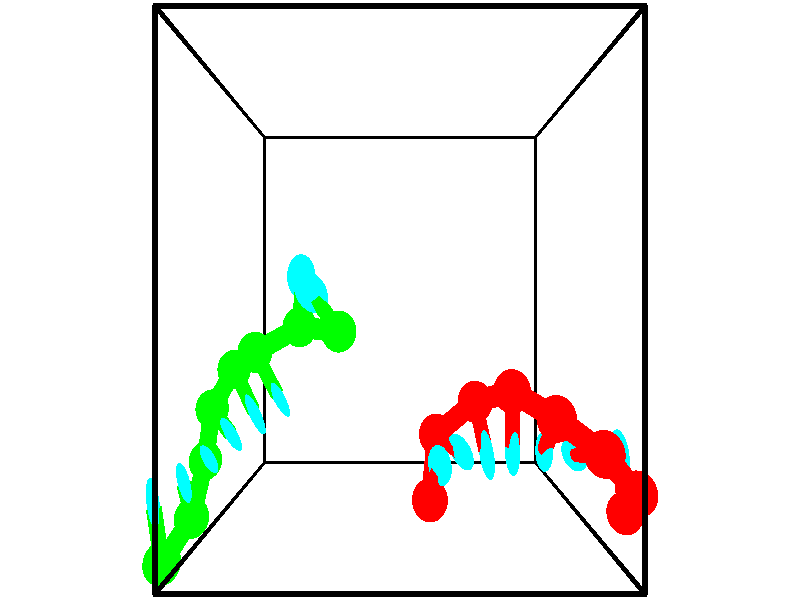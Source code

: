 // switches for output
#declare DRAW_BASES = 1; // possible values are 0, 1; only relevant for DNA ribbons
#declare DRAW_BASES_TYPE = 3; // possible values are 1, 2, 3; only relevant for DNA ribbons
#declare DRAW_FOG = 0; // set to 1 to enable fog

#include "colors.inc"

#include "transforms.inc"
background { rgb <1, 1, 1>}

#default {
   normal{
       ripples 0.25
       frequency 0.20
       turbulence 0.2
       lambda 5
   }
	finish {
		phong 0.1
		phong_size 40.
	}
}

// original window dimensions: 1024x640


// camera settings

camera {
	sky <-0, 1, 0>
	up <-0, 1, 0>
	right 1.6 * <1, 0, 0>
	location <2.5, 2.5, 11.1562>
	look_at <2.5, 2.5, 2.5>
	direction <0, 0, -8.6562>
	angle 67.0682
}


# declare cpy_camera_pos = <2.5, 2.5, 11.1562>;
# if (DRAW_FOG = 1)
fog {
	fog_type 2
	up vnormalize(cpy_camera_pos)
	color rgbt<1,1,1,0.3>
	distance 1e-5
	fog_alt 3e-3
	fog_offset 4
}
# end


// LIGHTS

# declare lum = 6;
global_settings {
	ambient_light rgb lum * <0.05, 0.05, 0.05>
	max_trace_level 15
}# declare cpy_direct_light_amount = 0.25;
light_source
{	1000 * <-1, -1, 1>,
	rgb lum * cpy_direct_light_amount
	parallel
}

light_source
{	1000 * <1, 1, -1>,
	rgb lum * cpy_direct_light_amount
	parallel
}

// strand 0

// nucleotide -1

// particle -1
sphere {
	<2.919031, 0.164395, 2.701136> 0.250000
	pigment { color rgbt <1,0,0,0> }
	no_shadow
}
cylinder {
	<2.979794, 0.454895, 2.969311>,  <3.016251, 0.629195, 3.130216>, 0.100000
	pigment { color rgbt <1,0,0,0> }
	no_shadow
}
cylinder {
	<2.979794, 0.454895, 2.969311>,  <2.919031, 0.164395, 2.701136>, 0.100000
	pigment { color rgbt <1,0,0,0> }
	no_shadow
}

// particle -1
sphere {
	<2.979794, 0.454895, 2.969311> 0.100000
	pigment { color rgbt <1,0,0,0> }
	no_shadow
}
sphere {
	0, 1
	scale<0.080000,0.200000,0.300000>
	matrix <0.755073, 0.352437, -0.552859,
		-0.637801, 0.590211, -0.494834,
		0.151906, 0.726250, 0.670437,
		3.025365, 0.672770, 3.170442>
	pigment { color rgbt <0,1,1,0> }
	no_shadow
}
cylinder {
	<3.028460, 0.865323, 2.340899>,  <2.919031, 0.164395, 2.701136>, 0.130000
	pigment { color rgbt <1,0,0,0> }
	no_shadow
}

// nucleotide -1

// particle -1
sphere {
	<3.028460, 0.865323, 2.340899> 0.250000
	pigment { color rgbt <1,0,0,0> }
	no_shadow
}
cylinder {
	<3.197960, 0.818645, 2.700191>,  <3.299660, 0.790639, 2.915767>, 0.100000
	pigment { color rgbt <1,0,0,0> }
	no_shadow
}
cylinder {
	<3.197960, 0.818645, 2.700191>,  <3.028460, 0.865323, 2.340899>, 0.100000
	pigment { color rgbt <1,0,0,0> }
	no_shadow
}

// particle -1
sphere {
	<3.197960, 0.818645, 2.700191> 0.100000
	pigment { color rgbt <1,0,0,0> }
	no_shadow
}
sphere {
	0, 1
	scale<0.080000,0.200000,0.300000>
	matrix <0.887265, 0.252954, -0.385714,
		-0.182201, 0.960415, 0.210727,
		0.423750, -0.116693, 0.898231,
		3.325085, 0.783638, 2.969661>
	pigment { color rgbt <0,1,1,0> }
	no_shadow
}
cylinder {
	<3.581619, 1.279114, 2.462532>,  <3.028460, 0.865323, 2.340899>, 0.130000
	pigment { color rgbt <1,0,0,0> }
	no_shadow
}

// nucleotide -1

// particle -1
sphere {
	<3.581619, 1.279114, 2.462532> 0.250000
	pigment { color rgbt <1,0,0,0> }
	no_shadow
}
cylinder {
	<3.640776, 0.969833, 2.709202>,  <3.676270, 0.784265, 2.857204>, 0.100000
	pigment { color rgbt <1,0,0,0> }
	no_shadow
}
cylinder {
	<3.640776, 0.969833, 2.709202>,  <3.581619, 1.279114, 2.462532>, 0.100000
	pigment { color rgbt <1,0,0,0> }
	no_shadow
}

// particle -1
sphere {
	<3.640776, 0.969833, 2.709202> 0.100000
	pigment { color rgbt <1,0,0,0> }
	no_shadow
}
sphere {
	0, 1
	scale<0.080000,0.200000,0.300000>
	matrix <0.984128, 0.053216, -0.169291,
		0.098079, 0.631924, 0.768799,
		0.147891, -0.773201, 0.616675,
		3.685143, 0.737873, 2.894204>
	pigment { color rgbt <0,1,1,0> }
	no_shadow
}
cylinder {
	<4.013811, 1.471437, 3.007660>,  <3.581619, 1.279114, 2.462532>, 0.130000
	pigment { color rgbt <1,0,0,0> }
	no_shadow
}

// nucleotide -1

// particle -1
sphere {
	<4.013811, 1.471437, 3.007660> 0.250000
	pigment { color rgbt <1,0,0,0> }
	no_shadow
}
cylinder {
	<4.027386, 1.077782, 2.938007>,  <4.035531, 0.841589, 2.896216>, 0.100000
	pigment { color rgbt <1,0,0,0> }
	no_shadow
}
cylinder {
	<4.027386, 1.077782, 2.938007>,  <4.013811, 1.471437, 3.007660>, 0.100000
	pigment { color rgbt <1,0,0,0> }
	no_shadow
}

// particle -1
sphere {
	<4.027386, 1.077782, 2.938007> 0.100000
	pigment { color rgbt <1,0,0,0> }
	no_shadow
}
sphere {
	0, 1
	scale<0.080000,0.200000,0.300000>
	matrix <0.980971, 0.066128, -0.182547,
		0.191167, -0.164623, 0.967654,
		0.033937, -0.984137, -0.174132,
		4.037567, 0.782540, 2.885768>
	pigment { color rgbt <0,1,1,0> }
	no_shadow
}
cylinder {
	<4.494979, 1.239513, 3.465877>,  <4.013811, 1.471437, 3.007660>, 0.130000
	pigment { color rgbt <1,0,0,0> }
	no_shadow
}

// nucleotide -1

// particle -1
sphere {
	<4.494979, 1.239513, 3.465877> 0.250000
	pigment { color rgbt <1,0,0,0> }
	no_shadow
}
cylinder {
	<4.476099, 0.977848, 3.163925>,  <4.464771, 0.820849, 2.982754>, 0.100000
	pigment { color rgbt <1,0,0,0> }
	no_shadow
}
cylinder {
	<4.476099, 0.977848, 3.163925>,  <4.494979, 1.239513, 3.465877>, 0.100000
	pigment { color rgbt <1,0,0,0> }
	no_shadow
}

// particle -1
sphere {
	<4.476099, 0.977848, 3.163925> 0.100000
	pigment { color rgbt <1,0,0,0> }
	no_shadow
}
sphere {
	0, 1
	scale<0.080000,0.200000,0.300000>
	matrix <0.980347, 0.114581, -0.160592,
		0.191548, -0.747624, 0.635899,
		-0.047201, -0.654163, -0.754879,
		4.461939, 0.781599, 2.937461>
	pigment { color rgbt <0,1,1,0> }
	no_shadow
}
cylinder {
	<5.071227, 0.884347, 3.565468>,  <4.494979, 1.239513, 3.465877>, 0.130000
	pigment { color rgbt <1,0,0,0> }
	no_shadow
}

// nucleotide -1

// particle -1
sphere {
	<5.071227, 0.884347, 3.565468> 0.250000
	pigment { color rgbt <1,0,0,0> }
	no_shadow
}
cylinder {
	<4.964239, 0.806503, 3.187984>,  <4.900046, 0.759797, 2.961494>, 0.100000
	pigment { color rgbt <1,0,0,0> }
	no_shadow
}
cylinder {
	<4.964239, 0.806503, 3.187984>,  <5.071227, 0.884347, 3.565468>, 0.100000
	pigment { color rgbt <1,0,0,0> }
	no_shadow
}

// particle -1
sphere {
	<4.964239, 0.806503, 3.187984> 0.100000
	pigment { color rgbt <1,0,0,0> }
	no_shadow
}
sphere {
	0, 1
	scale<0.080000,0.200000,0.300000>
	matrix <0.931572, 0.198057, -0.304872,
		0.246239, -0.960678, 0.128317,
		-0.267470, -0.194608, -0.943709,
		4.883998, 0.748121, 2.904872>
	pigment { color rgbt <0,1,1,0> }
	no_shadow
}
cylinder {
	<5.610601, 0.382222, 3.250354>,  <5.071227, 0.884347, 3.565468>, 0.130000
	pigment { color rgbt <1,0,0,0> }
	no_shadow
}

// nucleotide -1

// particle -1
sphere {
	<5.610601, 0.382222, 3.250354> 0.250000
	pigment { color rgbt <1,0,0,0> }
	no_shadow
}
cylinder {
	<5.429089, 0.531437, 2.926643>,  <5.320181, 0.620966, 2.732417>, 0.100000
	pigment { color rgbt <1,0,0,0> }
	no_shadow
}
cylinder {
	<5.429089, 0.531437, 2.926643>,  <5.610601, 0.382222, 3.250354>, 0.100000
	pigment { color rgbt <1,0,0,0> }
	no_shadow
}

// particle -1
sphere {
	<5.429089, 0.531437, 2.926643> 0.100000
	pigment { color rgbt <1,0,0,0> }
	no_shadow
}
sphere {
	0, 1
	scale<0.080000,0.200000,0.300000>
	matrix <0.889545, 0.243488, -0.386554,
		0.052850, -0.895297, -0.442323,
		-0.453781, 0.373036, -0.809275,
		5.292954, 0.643348, 2.683861>
	pigment { color rgbt <0,1,1,0> }
	no_shadow
}
cylinder {
	<5.715311, -0.042365, 2.523670>,  <5.610601, 0.382222, 3.250354>, 0.130000
	pigment { color rgbt <1,0,0,0> }
	no_shadow
}

// nucleotide -1

// particle -1
sphere {
	<5.715311, -0.042365, 2.523670> 0.250000
	pigment { color rgbt <1,0,0,0> }
	no_shadow
}
cylinder {
	<5.674940, 0.355438, 2.512581>,  <5.650718, 0.594120, 2.505928>, 0.100000
	pigment { color rgbt <1,0,0,0> }
	no_shadow
}
cylinder {
	<5.674940, 0.355438, 2.512581>,  <5.715311, -0.042365, 2.523670>, 0.100000
	pigment { color rgbt <1,0,0,0> }
	no_shadow
}

// particle -1
sphere {
	<5.674940, 0.355438, 2.512581> 0.100000
	pigment { color rgbt <1,0,0,0> }
	no_shadow
}
sphere {
	0, 1
	scale<0.080000,0.200000,0.300000>
	matrix <0.954374, 0.088908, -0.285070,
		-0.281040, -0.055228, -0.958106,
		-0.100927, 0.994508, -0.027722,
		5.644662, 0.653790, 2.504264>
	pigment { color rgbt <0,1,1,0> }
	no_shadow
}
// strand 1

// nucleotide -1

// particle -1
sphere {
	<1.622782, 2.120963, 2.484807> 0.250000
	pigment { color rgbt <0,1,0,0> }
	no_shadow
}
cylinder {
	<1.429070, 2.386440, 2.712837>,  <1.312842, 2.545727, 2.849655>, 0.100000
	pigment { color rgbt <0,1,0,0> }
	no_shadow
}
cylinder {
	<1.429070, 2.386440, 2.712837>,  <1.622782, 2.120963, 2.484807>, 0.100000
	pigment { color rgbt <0,1,0,0> }
	no_shadow
}

// particle -1
sphere {
	<1.429070, 2.386440, 2.712837> 0.100000
	pigment { color rgbt <0,1,0,0> }
	no_shadow
}
sphere {
	0, 1
	scale<0.080000,0.200000,0.300000>
	matrix <-0.372797, 0.432935, -0.820725,
		-0.791515, -0.609983, 0.037761,
		-0.484280, 0.663693, 0.570074,
		1.283785, 2.585548, 2.883860>
	pigment { color rgbt <0,1,1,0> }
	no_shadow
}
cylinder {
	<1.018140, 2.167399, 2.233101>,  <1.622782, 2.120963, 2.484807>, 0.130000
	pigment { color rgbt <0,1,0,0> }
	no_shadow
}

// nucleotide -1

// particle -1
sphere {
	<1.018140, 2.167399, 2.233101> 0.250000
	pigment { color rgbt <0,1,0,0> }
	no_shadow
}
cylinder {
	<1.063396, 2.512562, 2.430115>,  <1.090550, 2.719659, 2.548323>, 0.100000
	pigment { color rgbt <0,1,0,0> }
	no_shadow
}
cylinder {
	<1.063396, 2.512562, 2.430115>,  <1.018140, 2.167399, 2.233101>, 0.100000
	pigment { color rgbt <0,1,0,0> }
	no_shadow
}

// particle -1
sphere {
	<1.063396, 2.512562, 2.430115> 0.100000
	pigment { color rgbt <0,1,0,0> }
	no_shadow
}
sphere {
	0, 1
	scale<0.080000,0.200000,0.300000>
	matrix <-0.032470, 0.498665, -0.866187,
		-0.993048, 0.082009, 0.084438,
		0.113141, 0.862907, 0.492535,
		1.097339, 2.771434, 2.577875>
	pigment { color rgbt <0,1,1,0> }
	no_shadow
}
cylinder {
	<0.369460, 1.860348, 2.286149>,  <1.018140, 2.167399, 2.233101>, 0.130000
	pigment { color rgbt <0,1,0,0> }
	no_shadow
}

// nucleotide -1

// particle -1
sphere {
	<0.369460, 1.860348, 2.286149> 0.250000
	pigment { color rgbt <0,1,0,0> }
	no_shadow
}
cylinder {
	<0.542126, 1.525890, 2.150780>,  <0.645725, 1.325216, 2.069558>, 0.100000
	pigment { color rgbt <0,1,0,0> }
	no_shadow
}
cylinder {
	<0.542126, 1.525890, 2.150780>,  <0.369460, 1.860348, 2.286149>, 0.100000
	pigment { color rgbt <0,1,0,0> }
	no_shadow
}

// particle -1
sphere {
	<0.542126, 1.525890, 2.150780> 0.100000
	pigment { color rgbt <0,1,0,0> }
	no_shadow
}
sphere {
	0, 1
	scale<0.080000,0.200000,0.300000>
	matrix <-0.799846, -0.528255, 0.284945,
		-0.417028, 0.147686, -0.896814,
		0.431664, -0.836143, -0.338423,
		0.671625, 1.275047, 2.049253>
	pigment { color rgbt <0,1,1,0> }
	no_shadow
}
cylinder {
	<-0.063562, 1.607319, 1.817029>,  <0.369460, 1.860348, 2.286149>, 0.130000
	pigment { color rgbt <0,1,0,0> }
	no_shadow
}

// nucleotide -1

// particle -1
sphere {
	<-0.063562, 1.607319, 1.817029> 0.250000
	pigment { color rgbt <0,1,0,0> }
	no_shadow
}
cylinder {
	<0.152596, 1.299278, 1.952629>,  <0.282290, 1.114454, 2.033989>, 0.100000
	pigment { color rgbt <0,1,0,0> }
	no_shadow
}
cylinder {
	<0.152596, 1.299278, 1.952629>,  <-0.063562, 1.607319, 1.817029>, 0.100000
	pigment { color rgbt <0,1,0,0> }
	no_shadow
}

// particle -1
sphere {
	<0.152596, 1.299278, 1.952629> 0.100000
	pigment { color rgbt <0,1,0,0> }
	no_shadow
}
sphere {
	0, 1
	scale<0.080000,0.200000,0.300000>
	matrix <-0.841074, -0.482961, 0.243604,
		-0.023876, -0.416766, -0.908700,
		0.540393, -0.770101, 0.339000,
		0.314713, 1.068248, 2.054329>
	pigment { color rgbt <0,1,1,0> }
	no_shadow
}
cylinder {
	<-0.443478, 1.080511, 1.693101>,  <-0.063562, 1.607319, 1.817029>, 0.130000
	pigment { color rgbt <0,1,0,0> }
	no_shadow
}

// nucleotide -1

// particle -1
sphere {
	<-0.443478, 1.080511, 1.693101> 0.250000
	pigment { color rgbt <0,1,0,0> }
	no_shadow
}
cylinder {
	<-0.196472, 0.941517, 1.975357>,  <-0.048268, 0.858121, 2.144711>, 0.100000
	pigment { color rgbt <0,1,0,0> }
	no_shadow
}
cylinder {
	<-0.196472, 0.941517, 1.975357>,  <-0.443478, 1.080511, 1.693101>, 0.100000
	pigment { color rgbt <0,1,0,0> }
	no_shadow
}

// particle -1
sphere {
	<-0.196472, 0.941517, 1.975357> 0.100000
	pigment { color rgbt <0,1,0,0> }
	no_shadow
}
sphere {
	0, 1
	scale<0.080000,0.200000,0.300000>
	matrix <-0.757059, -0.505962, 0.413357,
		0.213392, -0.789466, -0.575506,
		0.617516, -0.347485, 0.705641,
		-0.011217, 0.837271, 2.187049>
	pigment { color rgbt <0,1,1,0> }
	no_shadow
}
cylinder {
	<-0.548234, 0.401829, 1.696912>,  <-0.443478, 1.080511, 1.693101>, 0.130000
	pigment { color rgbt <0,1,0,0> }
	no_shadow
}

// nucleotide -1

// particle -1
sphere {
	<-0.548234, 0.401829, 1.696912> 0.250000
	pigment { color rgbt <0,1,0,0> }
	no_shadow
}
cylinder {
	<-0.402435, 0.492088, 2.058292>,  <-0.314956, 0.546244, 2.275121>, 0.100000
	pigment { color rgbt <0,1,0,0> }
	no_shadow
}
cylinder {
	<-0.402435, 0.492088, 2.058292>,  <-0.548234, 0.401829, 1.696912>, 0.100000
	pigment { color rgbt <0,1,0,0> }
	no_shadow
}

// particle -1
sphere {
	<-0.402435, 0.492088, 2.058292> 0.100000
	pigment { color rgbt <0,1,0,0> }
	no_shadow
}
sphere {
	0, 1
	scale<0.080000,0.200000,0.300000>
	matrix <-0.733145, -0.528647, 0.427822,
		0.574144, -0.818300, -0.027256,
		0.364495, 0.225649, 0.903452,
		-0.293087, 0.559783, 2.329328>
	pigment { color rgbt <0,1,1,0> }
	no_shadow
}
cylinder {
	<-0.617090, -0.218991, 2.125187>,  <-0.548234, 0.401829, 1.696912>, 0.130000
	pigment { color rgbt <0,1,0,0> }
	no_shadow
}

// nucleotide -1

// particle -1
sphere {
	<-0.617090, -0.218991, 2.125187> 0.250000
	pigment { color rgbt <0,1,0,0> }
	no_shadow
}
cylinder {
	<-0.594688, 0.093628, 2.373718>,  <-0.581247, 0.281199, 2.522837>, 0.100000
	pigment { color rgbt <0,1,0,0> }
	no_shadow
}
cylinder {
	<-0.594688, 0.093628, 2.373718>,  <-0.617090, -0.218991, 2.125187>, 0.100000
	pigment { color rgbt <0,1,0,0> }
	no_shadow
}

// particle -1
sphere {
	<-0.594688, 0.093628, 2.373718> 0.100000
	pigment { color rgbt <0,1,0,0> }
	no_shadow
}
sphere {
	0, 1
	scale<0.080000,0.200000,0.300000>
	matrix <-0.843395, -0.296030, 0.448388,
		0.534367, -0.549136, 0.642574,
		0.056005, 0.781548, 0.621327,
		-0.577887, 0.328092, 2.560116>
	pigment { color rgbt <0,1,1,0> }
	no_shadow
}
cylinder {
	<-0.791156, -0.531435, 2.812526>,  <-0.617090, -0.218991, 2.125187>, 0.130000
	pigment { color rgbt <0,1,0,0> }
	no_shadow
}

// nucleotide -1

// particle -1
sphere {
	<-0.791156, -0.531435, 2.812526> 0.250000
	pigment { color rgbt <0,1,0,0> }
	no_shadow
}
cylinder {
	<-0.855831, -0.136856, 2.823681>,  <-0.894637, 0.099891, 2.830374>, 0.100000
	pigment { color rgbt <0,1,0,0> }
	no_shadow
}
cylinder {
	<-0.855831, -0.136856, 2.823681>,  <-0.791156, -0.531435, 2.812526>, 0.100000
	pigment { color rgbt <0,1,0,0> }
	no_shadow
}

// particle -1
sphere {
	<-0.855831, -0.136856, 2.823681> 0.100000
	pigment { color rgbt <0,1,0,0> }
	no_shadow
}
sphere {
	0, 1
	scale<0.080000,0.200000,0.300000>
	matrix <-0.938625, -0.162453, 0.304289,
		0.304695, 0.023025, 0.952172,
		-0.161689, 0.986448, 0.027886,
		-0.904338, 0.159078, 2.832047>
	pigment { color rgbt <0,1,1,0> }
	no_shadow
}
// box output
cylinder {
	<0.000000, 0.000000, 0.000000>,  <5.000000, 0.000000, 0.000000>, 0.025000
	pigment { color rgbt <0,0,0,0> }
	no_shadow
}
cylinder {
	<0.000000, 0.000000, 0.000000>,  <0.000000, 5.000000, 0.000000>, 0.025000
	pigment { color rgbt <0,0,0,0> }
	no_shadow
}
cylinder {
	<0.000000, 0.000000, 0.000000>,  <0.000000, 0.000000, 5.000000>, 0.025000
	pigment { color rgbt <0,0,0,0> }
	no_shadow
}
cylinder {
	<5.000000, 5.000000, 5.000000>,  <0.000000, 5.000000, 5.000000>, 0.025000
	pigment { color rgbt <0,0,0,0> }
	no_shadow
}
cylinder {
	<5.000000, 5.000000, 5.000000>,  <5.000000, 0.000000, 5.000000>, 0.025000
	pigment { color rgbt <0,0,0,0> }
	no_shadow
}
cylinder {
	<5.000000, 5.000000, 5.000000>,  <5.000000, 5.000000, 0.000000>, 0.025000
	pigment { color rgbt <0,0,0,0> }
	no_shadow
}
cylinder {
	<0.000000, 0.000000, 5.000000>,  <0.000000, 5.000000, 5.000000>, 0.025000
	pigment { color rgbt <0,0,0,0> }
	no_shadow
}
cylinder {
	<0.000000, 0.000000, 5.000000>,  <5.000000, 0.000000, 5.000000>, 0.025000
	pigment { color rgbt <0,0,0,0> }
	no_shadow
}
cylinder {
	<5.000000, 5.000000, 0.000000>,  <0.000000, 5.000000, 0.000000>, 0.025000
	pigment { color rgbt <0,0,0,0> }
	no_shadow
}
cylinder {
	<5.000000, 5.000000, 0.000000>,  <5.000000, 0.000000, 0.000000>, 0.025000
	pigment { color rgbt <0,0,0,0> }
	no_shadow
}
cylinder {
	<5.000000, 0.000000, 5.000000>,  <5.000000, 0.000000, 0.000000>, 0.025000
	pigment { color rgbt <0,0,0,0> }
	no_shadow
}
cylinder {
	<0.000000, 5.000000, 0.000000>,  <0.000000, 5.000000, 5.000000>, 0.025000
	pigment { color rgbt <0,0,0,0> }
	no_shadow
}
// end of box output
